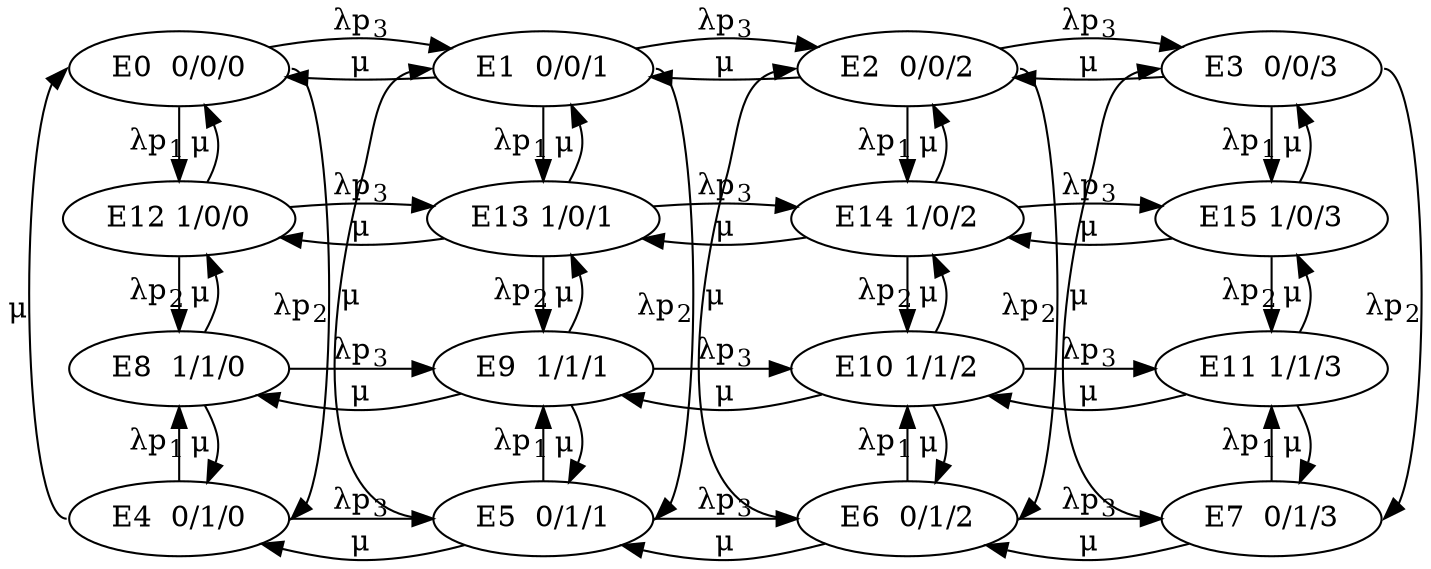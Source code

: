 digraph finite_state_machine {
	rankdir=LR;

	node [label="E12 1/0/0"] E12;
	node [label="E13 1/0/1"] E13;
	node [label="E14 1/0/2"] E14;
	node [label="E15 1/0/3"] E15;

	node [label="E8  1/1/0"] E8;
	node [label="E9  1/1/1"] E9;
	node [label="E10 1/1/2"] E10;
	node [label="E11 1/1/3"] E11;

	node [label="E4  0/1/0"] E4;
	node [label="E5  0/1/1"] E5;
	node [label="E6  0/1/2"] E6;
	node [label="E7  0/1/3"] E7;

	node [label="E0  0/0/0"] E0;
	node [label="E1  0/0/1"] E1;
	node [label="E2  0/0/2"] E2;
	node [label="E3  0/0/3"] E3;



	E8  -> E9  -> E10 -> E11 [label=<&lambda;p<sub>3</sub>>];
	E11 -> E10 -> E9  -> E8  [label=<&mu;>];

	E12 -> E13 -> E14 -> E15 [label=<&lambda;p<sub>3</sub>>];
	E15 -> E14 -> E13 -> E12 [label=<&mu;>];

	E4  -> E5  -> E6  -> E7  [label=<&lambda;p<sub>3</sub>>];
	E7  -> E6  -> E5  -> E4  [label=<&mu;>];

	E0  -> E1  -> E2  -> E3  [label=<&lambda;p<sub>3</sub>>];
	E3  -> E2  -> E1  -> E0  [label=<&mu;>];

	{rank=same E0:e -> E4:e[dir=forward, xlabel=<&lambda;p<sub>2</sub>>]; }
	{rank=same E0 -> E12[label=<&lambda;p<sub>1</sub>>]; }
	{rank=same E4:w -> E0:w [dir=backward, xlabel=<&mu;>]; }

	{rank=same E1:e -> E5:e[dir=forward, xlabel=<&lambda;p<sub>2</sub>>]; }
	{rank=same E1 -> E13[label=<&lambda;p<sub>1</sub>>]; }
	{rank=same E5:w -> E1:w[dir=backward, xlabel=<&mu;>]; }

	{rank=same E2:e -> E6:e[dir=forward, xlabel=<&lambda;p<sub>2</sub>>]; }
	{rank=same E2 -> E14[label=<&lambda;p<sub>1</sub>>]; }
	{rank=same E6:w -> E2:w[dir=backward, xlabel=<&mu;>]; }

	{rank=same E3:e -> E7:e[dir=forward, xlabel=<&lambda;p<sub>2</sub>>]; }
	{rank=same E3 -> E15[label=<&lambda;p<sub>1</sub>>]; }
	{rank=same E7:w -> E3:w[dir=backward, xlabel=<&mu;>]; }

	{rank=same E4 -> E8[label=<&lambda;p<sub>1</sub>>]; }
	{rank=same E8 -> E4[label=<&mu;>]; }

	{rank=same E5 -> E9[label=<&lambda;p<sub>1</sub>>]; }
	{rank=same E9 -> E5[label=<&mu;>]; }

	{rank=same E6 -> E10[label=<&lambda;p<sub>1</sub>>]; }
	{rank=same E10 -> E6[label=<&mu;>]; }

	{rank=same E7 -> E11[label=<&lambda;p<sub>1</sub>>]; }
	{rank=same E11 -> E7[label=<&mu;>]; }
	
	{rank=same E12 -> E8[label=<&lambda;p<sub>2</sub>>]; }
	{rank=same E12 -> E0[label=<&mu;>]; }
	{rank=same E8 -> E12[label=<&mu;>]; }

	{rank=same E13 -> E9[label=<&lambda;p<sub>2</sub>>]; }
	{rank=same E13 -> E1[label=<&mu;>]; }
	{rank=same E9 -> E13[label=<&mu;>]; }

	{rank=same E14 -> E10[label=<&lambda;p<sub>2</sub>>]; }
	{rank=same E14 -> E2[label=<&mu;>]; }
	{rank=same E10 -> E14[label=<&mu;>]; }

	{rank=same E15 -> E11[label=<&lambda;p<sub>2</sub>>]; }
	{rank=same E15 -> E3[label=<&mu;>]; }
	{rank=same E11 -> E15[label=<&mu;>]; }
}

